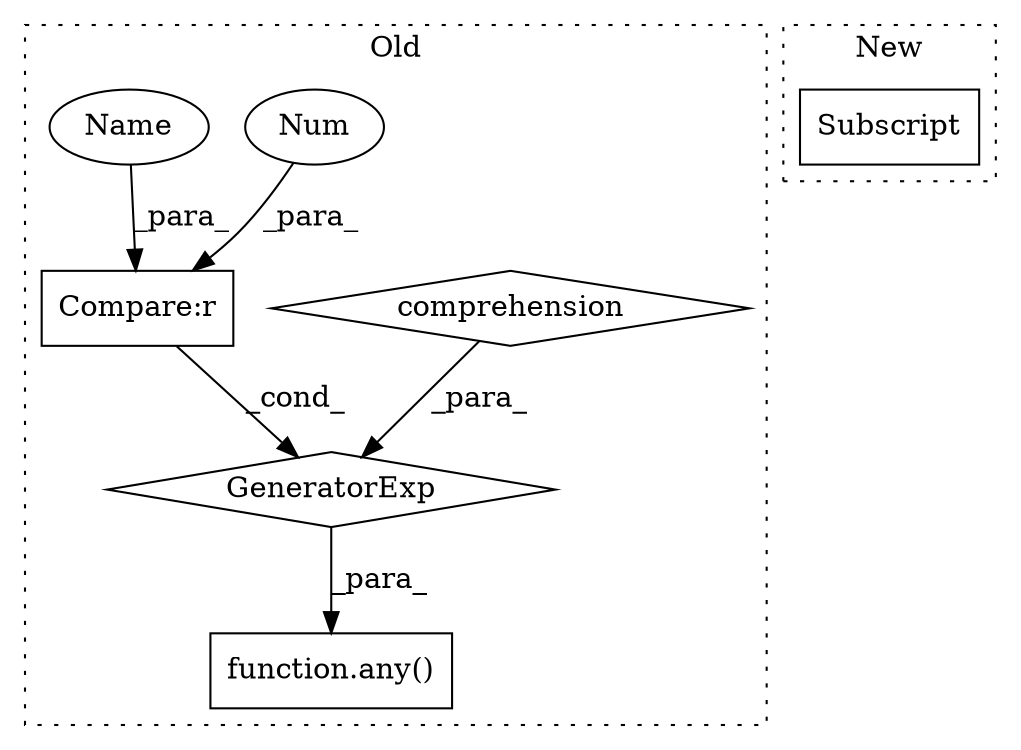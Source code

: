 digraph G {
subgraph cluster0 {
1 [label="function.any()" a="75" s="4596,4603" l="4,55" shape="box"];
3 [label="comprehension" a="45" s="4633" l="3" shape="diamond"];
4 [label="GeneratorExp" a="55" s="4600" l="3" shape="diamond"];
5 [label="Compare:r" a="40" s="4600" l="7" shape="box"];
6 [label="Num" a="76" s="4606" l="1" shape="ellipse"];
7 [label="Name" a="87" s="4600" l="3" shape="ellipse"];
label = "Old";
style="dotted";
}
subgraph cluster1 {
2 [label="Subscript" a="63" s="10567,0" l="20,0" shape="box"];
label = "New";
style="dotted";
}
3 -> 4 [label="_para_"];
4 -> 1 [label="_para_"];
5 -> 4 [label="_cond_"];
6 -> 5 [label="_para_"];
7 -> 5 [label="_para_"];
}